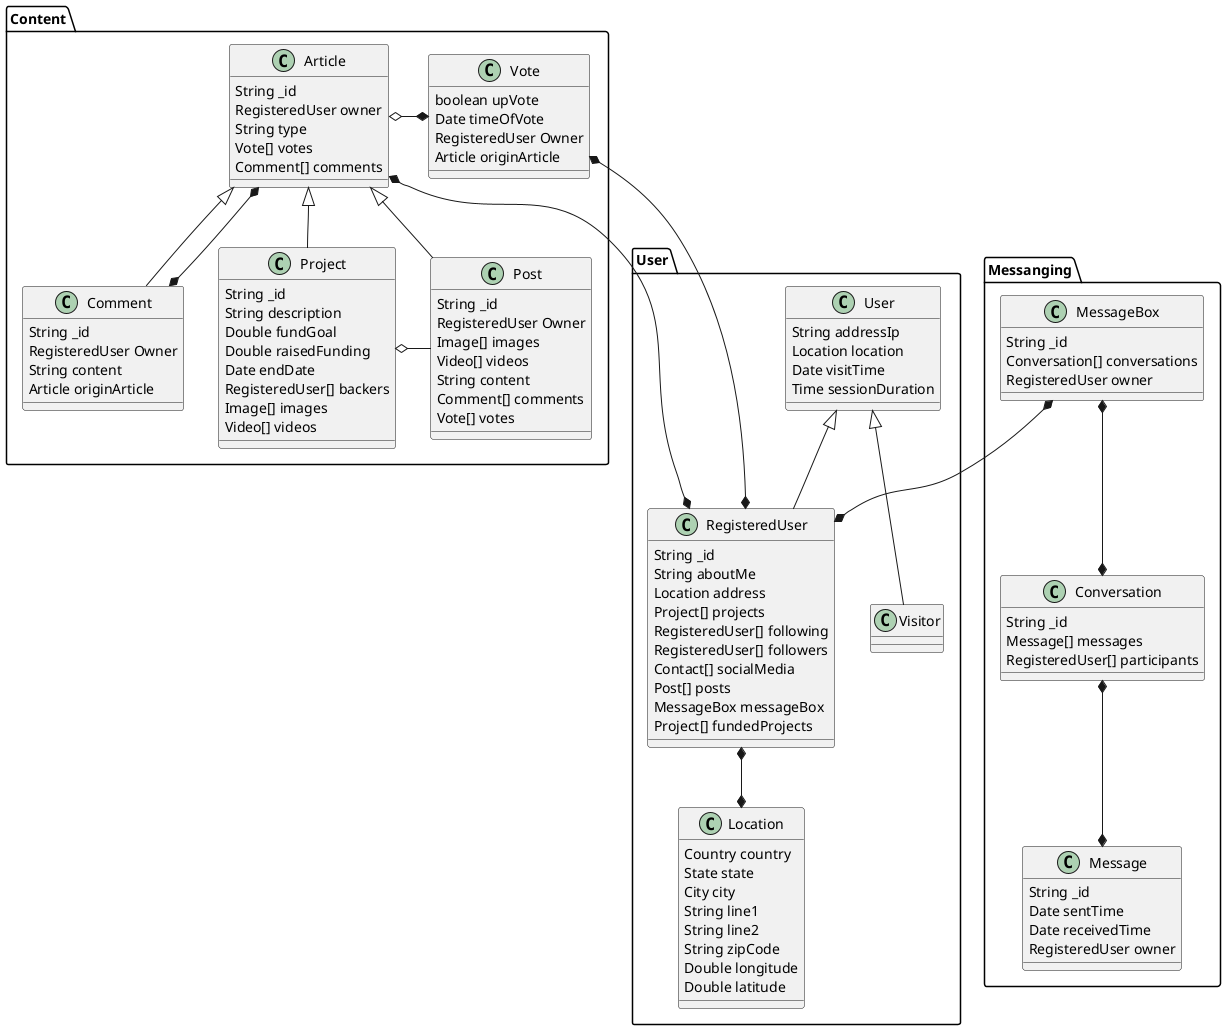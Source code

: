 @startuml User







package Content{
    class Post extends Article{
        String _id
        RegisteredUser Owner
        Image[] images
        Video[] videos
        String content
        Comment[] comments
        Vote[] votes
    }
    class Vote{
        boolean upVote
        Date timeOfVote
        RegisteredUser Owner
        Article originArticle
    }
    class Project extends Article{
        String _id
        String description
        Double fundGoal
        Double raisedFunding
        Date endDate
        RegisteredUser[] backers
        Image[] images
        Video[] videos
    }

    class Comment extends Article{
        String _id
        RegisteredUser Owner
        String content
        Article originArticle
    }
    class Article{
        String _id
        RegisteredUser owner
        String type
        Vote[] votes
        Comment[] comments
    }
}
package Messanging {

    class MessageBox{
        String _id
        Conversation[] conversations
        RegisteredUser owner
    }
    class Conversation{
        String _id
        Message[] messages
        RegisteredUser[] participants
    }
    class Message{
        String _id
        Date sentTime
        Date receivedTime
        RegisteredUser owner
    }


}
package User{
    
    class User {
        String addressIp
        Location location
        Date visitTime
        Time sessionDuration
    }


    class RegisteredUser extends User{
        String _id
        String aboutMe
        Location address
        Project[] projects
        RegisteredUser[] following
        RegisteredUser[] followers
        Contact[] socialMedia
        Post[] posts
        MessageBox messageBox
        Project[] fundedProjects
    }
    class Visitor extends User{
    }
    class Location{
        Country country
        State state
        City city
        String line1
        String line2
        String zipCode
        Double longitude
        Double latitude
    }
}
MessageBox  *--*  RegisteredUser

Article o-* Vote


Article *--* Comment
Project o- Post

Article  *--*  RegisteredUser

RegisteredUser *--* Location
Vote  *---*  RegisteredUser

MessageBox  *-down-*  Conversation
Message  *-up-*  Conversation


@enduml
